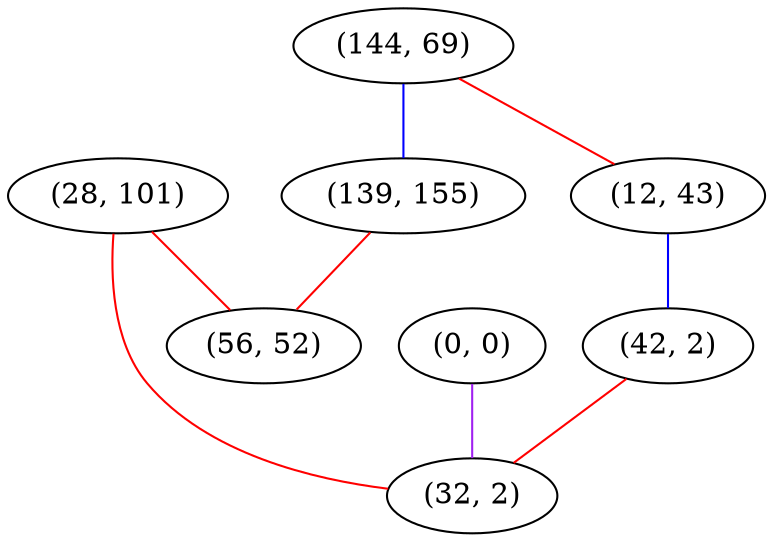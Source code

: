graph "" {
"(28, 101)";
"(0, 0)";
"(144, 69)";
"(139, 155)";
"(12, 43)";
"(42, 2)";
"(32, 2)";
"(56, 52)";
"(28, 101)" -- "(32, 2)"  [color=red, key=0, weight=1];
"(28, 101)" -- "(56, 52)"  [color=red, key=0, weight=1];
"(0, 0)" -- "(32, 2)"  [color=purple, key=0, weight=4];
"(144, 69)" -- "(139, 155)"  [color=blue, key=0, weight=3];
"(144, 69)" -- "(12, 43)"  [color=red, key=0, weight=1];
"(139, 155)" -- "(56, 52)"  [color=red, key=0, weight=1];
"(12, 43)" -- "(42, 2)"  [color=blue, key=0, weight=3];
"(42, 2)" -- "(32, 2)"  [color=red, key=0, weight=1];
}
